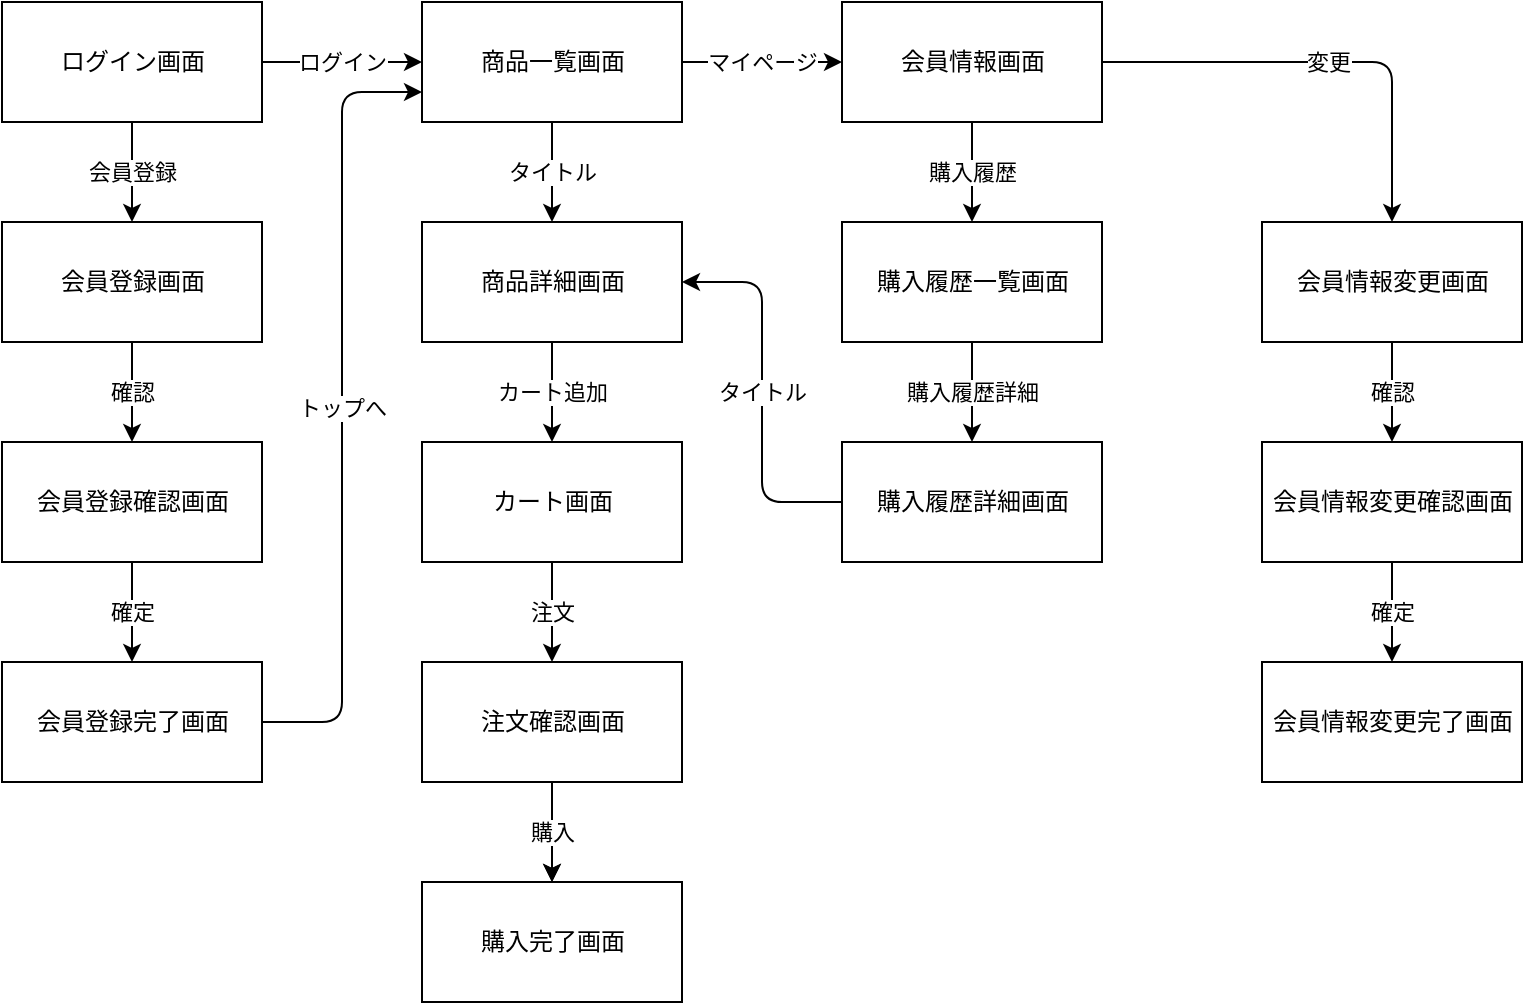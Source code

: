 <mxfile version="13.8.8" type="github">
  <diagram id="-610zWsa2Lycx0hInxwI" name="ページ1">
    <mxGraphModel dx="1102" dy="614" grid="1" gridSize="10" guides="1" tooltips="1" connect="1" arrows="1" fold="1" page="1" pageScale="1" pageWidth="827" pageHeight="1169" math="0" shadow="0">
      <root>
        <mxCell id="0" />
        <mxCell id="1" parent="0" />
        <mxCell id="4my4aZvfBUZn11VX7HxP-1" value="ログイン画面" style="html=1;" vertex="1" parent="1">
          <mxGeometry x="40" y="40" width="130" height="60" as="geometry" />
        </mxCell>
        <mxCell id="4my4aZvfBUZn11VX7HxP-2" value="会員登録画面" style="html=1;" vertex="1" parent="1">
          <mxGeometry x="40" y="150" width="130" height="60" as="geometry" />
        </mxCell>
        <mxCell id="4my4aZvfBUZn11VX7HxP-3" value="" style="endArrow=classic;html=1;exitX=0.5;exitY=1;exitDx=0;exitDy=0;entryX=0.5;entryY=0;entryDx=0;entryDy=0;" edge="1" parent="1" source="4my4aZvfBUZn11VX7HxP-1" target="4my4aZvfBUZn11VX7HxP-2">
          <mxGeometry relative="1" as="geometry">
            <mxPoint x="130" y="110" as="sourcePoint" />
            <mxPoint x="230" y="110" as="targetPoint" />
          </mxGeometry>
        </mxCell>
        <mxCell id="4my4aZvfBUZn11VX7HxP-4" value="会員登録" style="edgeLabel;resizable=0;html=1;align=center;verticalAlign=middle;" connectable="0" vertex="1" parent="4my4aZvfBUZn11VX7HxP-3">
          <mxGeometry relative="1" as="geometry" />
        </mxCell>
        <mxCell id="4my4aZvfBUZn11VX7HxP-5" value="会員登録確認画面" style="html=1;" vertex="1" parent="1">
          <mxGeometry x="40" y="260" width="130" height="60" as="geometry" />
        </mxCell>
        <mxCell id="4my4aZvfBUZn11VX7HxP-6" value="" style="endArrow=classic;html=1;exitX=0.5;exitY=1;exitDx=0;exitDy=0;" edge="1" parent="1" source="4my4aZvfBUZn11VX7HxP-2" target="4my4aZvfBUZn11VX7HxP-5">
          <mxGeometry relative="1" as="geometry">
            <mxPoint x="115" y="100" as="sourcePoint" />
            <mxPoint x="115" y="160" as="targetPoint" />
          </mxGeometry>
        </mxCell>
        <mxCell id="4my4aZvfBUZn11VX7HxP-7" value="確認" style="edgeLabel;resizable=0;html=1;align=center;verticalAlign=middle;" connectable="0" vertex="1" parent="4my4aZvfBUZn11VX7HxP-6">
          <mxGeometry relative="1" as="geometry" />
        </mxCell>
        <mxCell id="4my4aZvfBUZn11VX7HxP-8" value="会員登録完了画面" style="html=1;" vertex="1" parent="1">
          <mxGeometry x="40" y="370" width="130" height="60" as="geometry" />
        </mxCell>
        <mxCell id="4my4aZvfBUZn11VX7HxP-9" value="商品一覧画面" style="html=1;" vertex="1" parent="1">
          <mxGeometry x="250" y="40" width="130" height="60" as="geometry" />
        </mxCell>
        <mxCell id="4my4aZvfBUZn11VX7HxP-10" value="" style="endArrow=classic;html=1;exitX=1;exitY=0.5;exitDx=0;exitDy=0;entryX=0;entryY=0.5;entryDx=0;entryDy=0;" edge="1" parent="1" source="4my4aZvfBUZn11VX7HxP-1" target="4my4aZvfBUZn11VX7HxP-9">
          <mxGeometry relative="1" as="geometry">
            <mxPoint x="115" y="110" as="sourcePoint" />
            <mxPoint x="115" y="160" as="targetPoint" />
          </mxGeometry>
        </mxCell>
        <mxCell id="4my4aZvfBUZn11VX7HxP-11" value="ログイン" style="edgeLabel;resizable=0;html=1;align=center;verticalAlign=middle;" connectable="0" vertex="1" parent="4my4aZvfBUZn11VX7HxP-10">
          <mxGeometry relative="1" as="geometry" />
        </mxCell>
        <mxCell id="4my4aZvfBUZn11VX7HxP-12" value="商品詳細画面" style="html=1;" vertex="1" parent="1">
          <mxGeometry x="250" y="150" width="130" height="60" as="geometry" />
        </mxCell>
        <mxCell id="4my4aZvfBUZn11VX7HxP-13" value="" style="endArrow=classic;html=1;exitX=0.5;exitY=1;exitDx=0;exitDy=0;" edge="1" parent="1" source="4my4aZvfBUZn11VX7HxP-9" target="4my4aZvfBUZn11VX7HxP-12">
          <mxGeometry relative="1" as="geometry">
            <mxPoint x="115" y="110" as="sourcePoint" />
            <mxPoint x="115" y="160" as="targetPoint" />
          </mxGeometry>
        </mxCell>
        <mxCell id="4my4aZvfBUZn11VX7HxP-14" value="タイトル" style="edgeLabel;resizable=0;html=1;align=center;verticalAlign=middle;" connectable="0" vertex="1" parent="4my4aZvfBUZn11VX7HxP-13">
          <mxGeometry relative="1" as="geometry" />
        </mxCell>
        <mxCell id="4my4aZvfBUZn11VX7HxP-15" value="カート画面" style="html=1;" vertex="1" parent="1">
          <mxGeometry x="250" y="260" width="130" height="60" as="geometry" />
        </mxCell>
        <mxCell id="4my4aZvfBUZn11VX7HxP-16" value="" style="endArrow=classic;html=1;entryX=0.5;entryY=0;entryDx=0;entryDy=0;" edge="1" parent="1" source="4my4aZvfBUZn11VX7HxP-12" target="4my4aZvfBUZn11VX7HxP-15">
          <mxGeometry relative="1" as="geometry">
            <mxPoint x="314.5" y="220" as="sourcePoint" />
            <mxPoint x="314.5" y="270" as="targetPoint" />
          </mxGeometry>
        </mxCell>
        <mxCell id="4my4aZvfBUZn11VX7HxP-17" value="カート追加" style="edgeLabel;resizable=0;html=1;align=center;verticalAlign=middle;" connectable="0" vertex="1" parent="4my4aZvfBUZn11VX7HxP-16">
          <mxGeometry relative="1" as="geometry" />
        </mxCell>
        <mxCell id="4my4aZvfBUZn11VX7HxP-18" value="" style="edgeStyle=orthogonalEdgeStyle;rounded=0;orthogonalLoop=1;jettySize=auto;html=1;" edge="1" parent="1" source="4my4aZvfBUZn11VX7HxP-19" target="4my4aZvfBUZn11VX7HxP-22">
          <mxGeometry relative="1" as="geometry" />
        </mxCell>
        <mxCell id="4my4aZvfBUZn11VX7HxP-19" value="注文確認画面" style="html=1;" vertex="1" parent="1">
          <mxGeometry x="250" y="370" width="130" height="60" as="geometry" />
        </mxCell>
        <mxCell id="4my4aZvfBUZn11VX7HxP-20" value="" style="endArrow=classic;html=1;entryX=0.5;entryY=0;entryDx=0;entryDy=0;exitX=0.5;exitY=1;exitDx=0;exitDy=0;" edge="1" parent="1" source="4my4aZvfBUZn11VX7HxP-15" target="4my4aZvfBUZn11VX7HxP-19">
          <mxGeometry relative="1" as="geometry">
            <mxPoint x="320" y="310" as="sourcePoint" />
            <mxPoint x="310" y="370" as="targetPoint" />
          </mxGeometry>
        </mxCell>
        <mxCell id="4my4aZvfBUZn11VX7HxP-21" value="注文" style="edgeLabel;resizable=0;html=1;align=center;verticalAlign=middle;" connectable="0" vertex="1" parent="4my4aZvfBUZn11VX7HxP-20">
          <mxGeometry relative="1" as="geometry" />
        </mxCell>
        <mxCell id="4my4aZvfBUZn11VX7HxP-22" value="購入完了画面" style="html=1;" vertex="1" parent="1">
          <mxGeometry x="250" y="480" width="130" height="60" as="geometry" />
        </mxCell>
        <mxCell id="4my4aZvfBUZn11VX7HxP-23" value="購入" style="endArrow=classic;html=1;entryX=0.5;entryY=0;entryDx=0;entryDy=0;" edge="1" parent="1" target="4my4aZvfBUZn11VX7HxP-22">
          <mxGeometry relative="1" as="geometry">
            <mxPoint x="315" y="430" as="sourcePoint" />
            <mxPoint x="314.5" y="480" as="targetPoint" />
          </mxGeometry>
        </mxCell>
        <mxCell id="4my4aZvfBUZn11VX7HxP-24" value="会員情報画面" style="html=1;" vertex="1" parent="1">
          <mxGeometry x="460" y="40" width="130" height="60" as="geometry" />
        </mxCell>
        <mxCell id="4my4aZvfBUZn11VX7HxP-25" value="会員情報変更画面" style="html=1;" vertex="1" parent="1">
          <mxGeometry x="670" y="150" width="130" height="60" as="geometry" />
        </mxCell>
        <mxCell id="4my4aZvfBUZn11VX7HxP-26" value="購入履歴一覧画面" style="html=1;" vertex="1" parent="1">
          <mxGeometry x="460" y="150" width="130" height="60" as="geometry" />
        </mxCell>
        <mxCell id="4my4aZvfBUZn11VX7HxP-27" value="購入履歴詳細画面" style="html=1;" vertex="1" parent="1">
          <mxGeometry x="460" y="260" width="130" height="60" as="geometry" />
        </mxCell>
        <mxCell id="4my4aZvfBUZn11VX7HxP-28" value="" style="endArrow=classic;html=1;entryX=1;entryY=0.5;entryDx=0;entryDy=0;exitX=0;exitY=0.5;exitDx=0;exitDy=0;" edge="1" parent="1" source="4my4aZvfBUZn11VX7HxP-27" target="4my4aZvfBUZn11VX7HxP-12">
          <mxGeometry relative="1" as="geometry">
            <mxPoint x="325" y="220" as="sourcePoint" />
            <mxPoint x="325" y="270" as="targetPoint" />
            <Array as="points">
              <mxPoint x="420" y="290" />
              <mxPoint x="420" y="180" />
            </Array>
          </mxGeometry>
        </mxCell>
        <mxCell id="4my4aZvfBUZn11VX7HxP-29" value="タイトル" style="edgeLabel;resizable=0;html=1;align=center;verticalAlign=middle;" connectable="0" vertex="1" parent="4my4aZvfBUZn11VX7HxP-28">
          <mxGeometry relative="1" as="geometry" />
        </mxCell>
        <mxCell id="4my4aZvfBUZn11VX7HxP-30" value="" style="endArrow=classic;html=1;" edge="1" parent="1" source="4my4aZvfBUZn11VX7HxP-9" target="4my4aZvfBUZn11VX7HxP-24">
          <mxGeometry relative="1" as="geometry">
            <mxPoint x="380" y="69.5" as="sourcePoint" />
            <mxPoint x="460" y="69.5" as="targetPoint" />
          </mxGeometry>
        </mxCell>
        <mxCell id="4my4aZvfBUZn11VX7HxP-31" value="マイページ" style="edgeLabel;resizable=0;html=1;align=center;verticalAlign=middle;" connectable="0" vertex="1" parent="4my4aZvfBUZn11VX7HxP-30">
          <mxGeometry relative="1" as="geometry" />
        </mxCell>
        <mxCell id="4my4aZvfBUZn11VX7HxP-32" value="" style="endArrow=classic;html=1;exitX=0.5;exitY=1;exitDx=0;exitDy=0;" edge="1" parent="1" source="4my4aZvfBUZn11VX7HxP-24" target="4my4aZvfBUZn11VX7HxP-26">
          <mxGeometry relative="1" as="geometry">
            <mxPoint x="325" y="110" as="sourcePoint" />
            <mxPoint x="325" y="160" as="targetPoint" />
          </mxGeometry>
        </mxCell>
        <mxCell id="4my4aZvfBUZn11VX7HxP-33" value="購入履歴" style="edgeLabel;resizable=0;html=1;align=center;verticalAlign=middle;" connectable="0" vertex="1" parent="4my4aZvfBUZn11VX7HxP-32">
          <mxGeometry relative="1" as="geometry" />
        </mxCell>
        <mxCell id="4my4aZvfBUZn11VX7HxP-34" value="" style="endArrow=classic;html=1;exitX=0.5;exitY=1;exitDx=0;exitDy=0;entryX=0.5;entryY=0;entryDx=0;entryDy=0;" edge="1" parent="1" source="4my4aZvfBUZn11VX7HxP-26" target="4my4aZvfBUZn11VX7HxP-27">
          <mxGeometry relative="1" as="geometry">
            <mxPoint x="535" y="110" as="sourcePoint" />
            <mxPoint x="535" y="160" as="targetPoint" />
          </mxGeometry>
        </mxCell>
        <mxCell id="4my4aZvfBUZn11VX7HxP-35" value="購入履歴詳細" style="edgeLabel;resizable=0;html=1;align=center;verticalAlign=middle;" connectable="0" vertex="1" parent="4my4aZvfBUZn11VX7HxP-34">
          <mxGeometry relative="1" as="geometry" />
        </mxCell>
        <mxCell id="4my4aZvfBUZn11VX7HxP-36" value="" style="endArrow=classic;html=1;exitX=1;exitY=0.5;exitDx=0;exitDy=0;entryX=0.5;entryY=0;entryDx=0;entryDy=0;" edge="1" parent="1" source="4my4aZvfBUZn11VX7HxP-24" target="4my4aZvfBUZn11VX7HxP-25">
          <mxGeometry relative="1" as="geometry">
            <mxPoint x="535" y="110" as="sourcePoint" />
            <mxPoint x="535" y="160" as="targetPoint" />
            <Array as="points">
              <mxPoint x="735" y="70" />
            </Array>
          </mxGeometry>
        </mxCell>
        <mxCell id="4my4aZvfBUZn11VX7HxP-37" value="変更" style="edgeLabel;resizable=0;html=1;align=center;verticalAlign=middle;" connectable="0" vertex="1" parent="4my4aZvfBUZn11VX7HxP-36">
          <mxGeometry relative="1" as="geometry" />
        </mxCell>
        <mxCell id="4my4aZvfBUZn11VX7HxP-38" value="会員情報変更確認画面" style="html=1;" vertex="1" parent="1">
          <mxGeometry x="670" y="260" width="130" height="60" as="geometry" />
        </mxCell>
        <mxCell id="4my4aZvfBUZn11VX7HxP-39" value="会員情報変更完了画面" style="html=1;" vertex="1" parent="1">
          <mxGeometry x="670" y="370" width="130" height="60" as="geometry" />
        </mxCell>
        <mxCell id="4my4aZvfBUZn11VX7HxP-40" value="" style="endArrow=classic;html=1;exitX=0.5;exitY=1;exitDx=0;exitDy=0;entryX=0.5;entryY=0;entryDx=0;entryDy=0;" edge="1" parent="1" source="4my4aZvfBUZn11VX7HxP-25" target="4my4aZvfBUZn11VX7HxP-38">
          <mxGeometry relative="1" as="geometry">
            <mxPoint x="730" y="220" as="sourcePoint" />
            <mxPoint x="730" y="270" as="targetPoint" />
          </mxGeometry>
        </mxCell>
        <mxCell id="4my4aZvfBUZn11VX7HxP-41" value="確認" style="edgeLabel;resizable=0;html=1;align=center;verticalAlign=middle;" connectable="0" vertex="1" parent="4my4aZvfBUZn11VX7HxP-40">
          <mxGeometry relative="1" as="geometry" />
        </mxCell>
        <mxCell id="4my4aZvfBUZn11VX7HxP-42" value="" style="endArrow=classic;html=1;exitX=0.5;exitY=1;exitDx=0;exitDy=0;entryX=0.5;entryY=0;entryDx=0;entryDy=0;" edge="1" parent="1" source="4my4aZvfBUZn11VX7HxP-38" target="4my4aZvfBUZn11VX7HxP-39">
          <mxGeometry relative="1" as="geometry">
            <mxPoint x="710" y="320" as="sourcePoint" />
            <mxPoint x="710" y="370" as="targetPoint" />
          </mxGeometry>
        </mxCell>
        <mxCell id="4my4aZvfBUZn11VX7HxP-43" value="確定" style="edgeLabel;resizable=0;html=1;align=center;verticalAlign=middle;" connectable="0" vertex="1" parent="4my4aZvfBUZn11VX7HxP-42">
          <mxGeometry relative="1" as="geometry" />
        </mxCell>
        <mxCell id="4my4aZvfBUZn11VX7HxP-44" value="" style="endArrow=classic;html=1;exitX=0.5;exitY=1;exitDx=0;exitDy=0;entryX=0.5;entryY=0;entryDx=0;entryDy=0;" edge="1" parent="1" source="4my4aZvfBUZn11VX7HxP-5" target="4my4aZvfBUZn11VX7HxP-8">
          <mxGeometry relative="1" as="geometry">
            <mxPoint x="120" y="330" as="sourcePoint" />
            <mxPoint x="120" y="380" as="targetPoint" />
          </mxGeometry>
        </mxCell>
        <mxCell id="4my4aZvfBUZn11VX7HxP-45" value="確定" style="edgeLabel;resizable=0;html=1;align=center;verticalAlign=middle;" connectable="0" vertex="1" parent="4my4aZvfBUZn11VX7HxP-44">
          <mxGeometry relative="1" as="geometry" />
        </mxCell>
        <mxCell id="4my4aZvfBUZn11VX7HxP-46" value="" style="endArrow=classic;html=1;exitX=1;exitY=0.5;exitDx=0;exitDy=0;entryX=0;entryY=0.75;entryDx=0;entryDy=0;" edge="1" parent="1" source="4my4aZvfBUZn11VX7HxP-8" target="4my4aZvfBUZn11VX7HxP-9">
          <mxGeometry relative="1" as="geometry">
            <mxPoint x="180" y="80" as="sourcePoint" />
            <mxPoint x="260" y="80" as="targetPoint" />
            <Array as="points">
              <mxPoint x="210" y="400" />
              <mxPoint x="210" y="85" />
            </Array>
          </mxGeometry>
        </mxCell>
        <mxCell id="4my4aZvfBUZn11VX7HxP-47" value="トップへ" style="edgeLabel;resizable=0;html=1;align=center;verticalAlign=middle;" connectable="0" vertex="1" parent="4my4aZvfBUZn11VX7HxP-46">
          <mxGeometry relative="1" as="geometry" />
        </mxCell>
      </root>
    </mxGraphModel>
  </diagram>
</mxfile>
